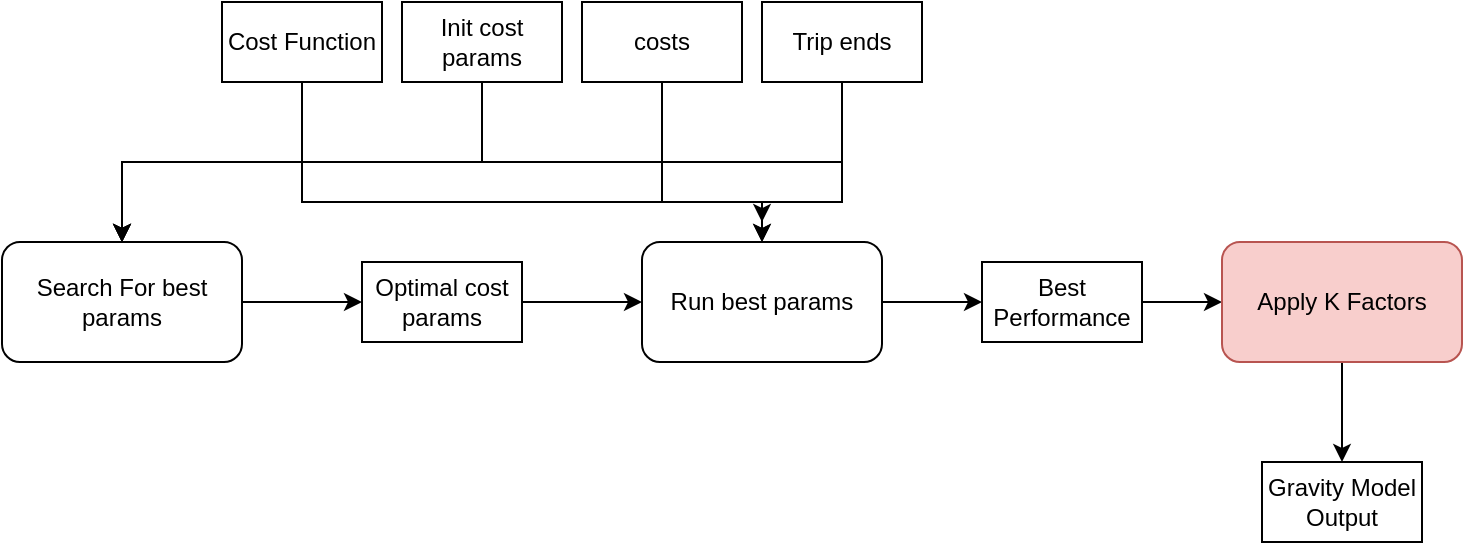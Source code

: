 <mxfile version="14.9.6" type="device" pages="3"><diagram id="c3ocu3PdjrX11j_UFSZN" name="Outer Loop"><mxGraphModel dx="1422" dy="832" grid="1" gridSize="10" guides="1" tooltips="1" connect="1" arrows="1" fold="1" page="1" pageScale="1" pageWidth="827" pageHeight="1169" math="0" shadow="0"><root><mxCell id="0"/><mxCell id="1" parent="0"/><mxCell id="MKNykXZlRAlQw44gjPxf-18" style="edgeStyle=orthogonalEdgeStyle;rounded=0;orthogonalLoop=1;jettySize=auto;html=1;exitX=1;exitY=0.5;exitDx=0;exitDy=0;" parent="1" source="MKNykXZlRAlQw44gjPxf-1" target="MKNykXZlRAlQw44gjPxf-12" edge="1"><mxGeometry relative="1" as="geometry"/></mxCell><mxCell id="MKNykXZlRAlQw44gjPxf-1" value="Search For best params" style="rounded=1;whiteSpace=wrap;html=1;" parent="1" vertex="1"><mxGeometry x="70" y="220" width="120" height="60" as="geometry"/></mxCell><mxCell id="MKNykXZlRAlQw44gjPxf-7" style="edgeStyle=orthogonalEdgeStyle;rounded=0;orthogonalLoop=1;jettySize=auto;html=1;exitX=0.5;exitY=1;exitDx=0;exitDy=0;" parent="1" source="MKNykXZlRAlQw44gjPxf-2" target="MKNykXZlRAlQw44gjPxf-1" edge="1"><mxGeometry relative="1" as="geometry"/></mxCell><mxCell id="MKNykXZlRAlQw44gjPxf-20" style="edgeStyle=orthogonalEdgeStyle;rounded=0;orthogonalLoop=1;jettySize=auto;html=1;" parent="1" source="MKNykXZlRAlQw44gjPxf-2" target="MKNykXZlRAlQw44gjPxf-11" edge="1"><mxGeometry relative="1" as="geometry"><Array as="points"><mxPoint x="220" y="200"/><mxPoint x="450" y="200"/></Array></mxGeometry></mxCell><mxCell id="MKNykXZlRAlQw44gjPxf-2" value="Cost Function" style="rounded=0;whiteSpace=wrap;html=1;" parent="1" vertex="1"><mxGeometry x="180" y="100" width="80" height="40" as="geometry"/></mxCell><mxCell id="MKNykXZlRAlQw44gjPxf-8" style="edgeStyle=orthogonalEdgeStyle;rounded=0;orthogonalLoop=1;jettySize=auto;html=1;exitX=0.5;exitY=1;exitDx=0;exitDy=0;" parent="1" source="MKNykXZlRAlQw44gjPxf-3" target="MKNykXZlRAlQw44gjPxf-1" edge="1"><mxGeometry relative="1" as="geometry"/></mxCell><mxCell id="MKNykXZlRAlQw44gjPxf-3" value="Init cost params" style="rounded=0;whiteSpace=wrap;html=1;" parent="1" vertex="1"><mxGeometry x="270" y="100" width="80" height="40" as="geometry"/></mxCell><mxCell id="MKNykXZlRAlQw44gjPxf-9" style="edgeStyle=orthogonalEdgeStyle;rounded=0;orthogonalLoop=1;jettySize=auto;html=1;exitX=0.5;exitY=1;exitDx=0;exitDy=0;" parent="1" source="MKNykXZlRAlQw44gjPxf-5" target="MKNykXZlRAlQw44gjPxf-1" edge="1"><mxGeometry relative="1" as="geometry"/></mxCell><mxCell id="MKNykXZlRAlQw44gjPxf-21" style="edgeStyle=orthogonalEdgeStyle;rounded=0;orthogonalLoop=1;jettySize=auto;html=1;exitX=0.5;exitY=1;exitDx=0;exitDy=0;" parent="1" source="MKNykXZlRAlQw44gjPxf-5" edge="1"><mxGeometry relative="1" as="geometry"><mxPoint x="450" y="210" as="targetPoint"/><Array as="points"><mxPoint x="400" y="200"/><mxPoint x="450" y="200"/></Array></mxGeometry></mxCell><mxCell id="MKNykXZlRAlQw44gjPxf-5" value="costs" style="rounded=0;whiteSpace=wrap;html=1;" parent="1" vertex="1"><mxGeometry x="360" y="100" width="80" height="40" as="geometry"/></mxCell><mxCell id="MKNykXZlRAlQw44gjPxf-10" style="edgeStyle=orthogonalEdgeStyle;rounded=0;orthogonalLoop=1;jettySize=auto;html=1;exitX=0.5;exitY=1;exitDx=0;exitDy=0;" parent="1" source="MKNykXZlRAlQw44gjPxf-6" target="MKNykXZlRAlQw44gjPxf-1" edge="1"><mxGeometry relative="1" as="geometry"/></mxCell><mxCell id="MKNykXZlRAlQw44gjPxf-22" style="edgeStyle=orthogonalEdgeStyle;rounded=0;orthogonalLoop=1;jettySize=auto;html=1;entryX=0.5;entryY=0;entryDx=0;entryDy=0;" parent="1" source="MKNykXZlRAlQw44gjPxf-6" target="MKNykXZlRAlQw44gjPxf-11" edge="1"><mxGeometry relative="1" as="geometry"><Array as="points"><mxPoint x="490" y="200"/><mxPoint x="450" y="200"/></Array></mxGeometry></mxCell><mxCell id="MKNykXZlRAlQw44gjPxf-6" value="Trip ends" style="rounded=0;whiteSpace=wrap;html=1;" parent="1" vertex="1"><mxGeometry x="450" y="100" width="80" height="40" as="geometry"/></mxCell><mxCell id="MKNykXZlRAlQw44gjPxf-25" value="" style="edgeStyle=orthogonalEdgeStyle;rounded=0;orthogonalLoop=1;jettySize=auto;html=1;" parent="1" source="MKNykXZlRAlQw44gjPxf-11" target="MKNykXZlRAlQw44gjPxf-23" edge="1"><mxGeometry relative="1" as="geometry"/></mxCell><mxCell id="MKNykXZlRAlQw44gjPxf-11" value="Run best params" style="rounded=1;whiteSpace=wrap;html=1;" parent="1" vertex="1"><mxGeometry x="390" y="220" width="120" height="60" as="geometry"/></mxCell><mxCell id="MKNykXZlRAlQw44gjPxf-19" style="edgeStyle=orthogonalEdgeStyle;rounded=0;orthogonalLoop=1;jettySize=auto;html=1;exitX=1;exitY=0.5;exitDx=0;exitDy=0;" parent="1" source="MKNykXZlRAlQw44gjPxf-12" target="MKNykXZlRAlQw44gjPxf-11" edge="1"><mxGeometry relative="1" as="geometry"/></mxCell><mxCell id="MKNykXZlRAlQw44gjPxf-12" value="Optimal cost params" style="rounded=0;whiteSpace=wrap;html=1;" parent="1" vertex="1"><mxGeometry x="250" y="230" width="80" height="40" as="geometry"/></mxCell><mxCell id="MKNykXZlRAlQw44gjPxf-26" value="" style="edgeStyle=orthogonalEdgeStyle;rounded=0;orthogonalLoop=1;jettySize=auto;html=1;" parent="1" source="MKNykXZlRAlQw44gjPxf-23" target="MKNykXZlRAlQw44gjPxf-24" edge="1"><mxGeometry relative="1" as="geometry"/></mxCell><mxCell id="MKNykXZlRAlQw44gjPxf-23" value="Best Performance" style="rounded=0;whiteSpace=wrap;html=1;" parent="1" vertex="1"><mxGeometry x="560" y="230" width="80" height="40" as="geometry"/></mxCell><mxCell id="MKNykXZlRAlQw44gjPxf-28" value="" style="edgeStyle=orthogonalEdgeStyle;rounded=0;orthogonalLoop=1;jettySize=auto;html=1;" parent="1" source="MKNykXZlRAlQw44gjPxf-24" target="MKNykXZlRAlQw44gjPxf-27" edge="1"><mxGeometry relative="1" as="geometry"/></mxCell><mxCell id="MKNykXZlRAlQw44gjPxf-24" value="Apply K Factors" style="rounded=1;whiteSpace=wrap;html=1;fillColor=#f8cecc;strokeColor=#b85450;" parent="1" vertex="1"><mxGeometry x="680" y="220" width="120" height="60" as="geometry"/></mxCell><mxCell id="MKNykXZlRAlQw44gjPxf-27" value="Gravity Model Output" style="rounded=0;whiteSpace=wrap;html=1;" parent="1" vertex="1"><mxGeometry x="700" y="330" width="80" height="40" as="geometry"/></mxCell></root></mxGraphModel></diagram><diagram id="JULpnMT2dCd_sOKRRMry" name="Calibration Loop"><mxGraphModel dx="1422" dy="832" grid="1" gridSize="10" guides="1" tooltips="1" connect="1" arrows="1" fold="1" page="1" pageScale="1" pageWidth="827" pageHeight="1169" math="0" shadow="0"><root><mxCell id="sTYC-fPsxu_U2h46RF_P-0"/><mxCell id="sTYC-fPsxu_U2h46RF_P-1" parent="sTYC-fPsxu_U2h46RF_P-0"/><mxCell id="9cRoZUxexy5d7Ap3kanm-21" value="" style="edgeStyle=orthogonalEdgeStyle;rounded=0;orthogonalLoop=1;jettySize=auto;html=1;" parent="sTYC-fPsxu_U2h46RF_P-1" source="9cRoZUxexy5d7Ap3kanm-15" target="9cRoZUxexy5d7Ap3kanm-17" edge="1"><mxGeometry relative="1" as="geometry"/></mxCell><mxCell id="9cRoZUxexy5d7Ap3kanm-15" value="" style="rounded=0;whiteSpace=wrap;html=1;" parent="sTYC-fPsxu_U2h46RF_P-1" vertex="1"><mxGeometry x="570" y="30" width="160" height="430" as="geometry"/></mxCell><mxCell id="9cRoZUxexy5d7Ap3kanm-4" style="edgeStyle=orthogonalEdgeStyle;rounded=0;orthogonalLoop=1;jettySize=auto;html=1;exitX=1;exitY=0.5;exitDx=0;exitDy=0;entryX=0;entryY=0.5;entryDx=0;entryDy=0;" parent="sTYC-fPsxu_U2h46RF_P-1" source="sTYC-fPsxu_U2h46RF_P-2" target="9cRoZUxexy5d7Ap3kanm-0" edge="1"><mxGeometry relative="1" as="geometry"/></mxCell><mxCell id="sTYC-fPsxu_U2h46RF_P-2" value="Cost Function" style="rounded=0;whiteSpace=wrap;html=1;" parent="sTYC-fPsxu_U2h46RF_P-1" vertex="1"><mxGeometry x="190" y="70" width="80" height="40" as="geometry"/></mxCell><mxCell id="9cRoZUxexy5d7Ap3kanm-3" style="edgeStyle=orthogonalEdgeStyle;rounded=0;orthogonalLoop=1;jettySize=auto;html=1;exitX=1;exitY=0.5;exitDx=0;exitDy=0;" parent="sTYC-fPsxu_U2h46RF_P-1" source="sTYC-fPsxu_U2h46RF_P-3" target="9cRoZUxexy5d7Ap3kanm-0" edge="1"><mxGeometry relative="1" as="geometry"><Array as="points"><mxPoint x="430" y="170"/><mxPoint x="430" y="135"/></Array></mxGeometry></mxCell><mxCell id="sTYC-fPsxu_U2h46RF_P-3" value="cost params" style="rounded=0;whiteSpace=wrap;html=1;" parent="sTYC-fPsxu_U2h46RF_P-1" vertex="1"><mxGeometry x="270" y="150" width="80" height="40" as="geometry"/></mxCell><mxCell id="9cRoZUxexy5d7Ap3kanm-2" style="edgeStyle=orthogonalEdgeStyle;rounded=0;orthogonalLoop=1;jettySize=auto;html=1;exitX=1;exitY=0.5;exitDx=0;exitDy=0;entryX=0;entryY=0.5;entryDx=0;entryDy=0;" parent="sTYC-fPsxu_U2h46RF_P-1" source="sTYC-fPsxu_U2h46RF_P-4" target="9cRoZUxexy5d7Ap3kanm-0" edge="1"><mxGeometry relative="1" as="geometry"/></mxCell><mxCell id="sTYC-fPsxu_U2h46RF_P-4" value="costs" style="rounded=0;whiteSpace=wrap;html=1;" parent="sTYC-fPsxu_U2h46RF_P-1" vertex="1"><mxGeometry x="190" y="230" width="80" height="40" as="geometry"/></mxCell><mxCell id="9cRoZUxexy5d7Ap3kanm-11" style="edgeStyle=orthogonalEdgeStyle;rounded=0;orthogonalLoop=1;jettySize=auto;html=1;exitX=1;exitY=0.5;exitDx=0;exitDy=0;" parent="sTYC-fPsxu_U2h46RF_P-1" source="sTYC-fPsxu_U2h46RF_P-5" target="9cRoZUxexy5d7Ap3kanm-1" edge="1"><mxGeometry relative="1" as="geometry"/></mxCell><mxCell id="sTYC-fPsxu_U2h46RF_P-5" value="Trip ends" style="rounded=0;whiteSpace=wrap;html=1;" parent="sTYC-fPsxu_U2h46RF_P-1" vertex="1"><mxGeometry x="190" y="310" width="80" height="40" as="geometry"/></mxCell><mxCell id="9cRoZUxexy5d7Ap3kanm-9" value="" style="edgeStyle=orthogonalEdgeStyle;rounded=0;orthogonalLoop=1;jettySize=auto;html=1;" parent="sTYC-fPsxu_U2h46RF_P-1" source="9cRoZUxexy5d7Ap3kanm-0" target="9cRoZUxexy5d7Ap3kanm-7" edge="1"><mxGeometry relative="1" as="geometry"/></mxCell><mxCell id="9cRoZUxexy5d7Ap3kanm-0" value="Apply Costs function" style="rounded=1;whiteSpace=wrap;html=1;" parent="sTYC-fPsxu_U2h46RF_P-1" vertex="1"><mxGeometry x="590" y="120" width="120" height="30" as="geometry"/></mxCell><mxCell id="9cRoZUxexy5d7Ap3kanm-14" value="" style="edgeStyle=orthogonalEdgeStyle;rounded=0;orthogonalLoop=1;jettySize=auto;html=1;" parent="sTYC-fPsxu_U2h46RF_P-1" source="9cRoZUxexy5d7Ap3kanm-1" target="9cRoZUxexy5d7Ap3kanm-12" edge="1"><mxGeometry relative="1" as="geometry"/></mxCell><mxCell id="9cRoZUxexy5d7Ap3kanm-1" value="Run Furness" style="rounded=1;whiteSpace=wrap;html=1;" parent="sTYC-fPsxu_U2h46RF_P-1" vertex="1"><mxGeometry x="590" y="290" width="120" height="30" as="geometry"/></mxCell><mxCell id="9cRoZUxexy5d7Ap3kanm-35" style="edgeStyle=orthogonalEdgeStyle;rounded=0;orthogonalLoop=1;jettySize=auto;html=1;exitX=1;exitY=0.5;exitDx=0;exitDy=0;" parent="sTYC-fPsxu_U2h46RF_P-1" source="9cRoZUxexy5d7Ap3kanm-6" target="sTYC-fPsxu_U2h46RF_P-3" edge="1"><mxGeometry relative="1" as="geometry"/></mxCell><mxCell id="9cRoZUxexy5d7Ap3kanm-6" value="Init Cost Params" style="rounded=0;whiteSpace=wrap;html=1;fillColor=#ffe6cc;strokeColor=#d79b00;" parent="sTYC-fPsxu_U2h46RF_P-1" vertex="1"><mxGeometry x="70" y="115" width="80" height="40" as="geometry"/></mxCell><mxCell id="9cRoZUxexy5d7Ap3kanm-10" value="" style="edgeStyle=orthogonalEdgeStyle;rounded=0;orthogonalLoop=1;jettySize=auto;html=1;" parent="sTYC-fPsxu_U2h46RF_P-1" source="9cRoZUxexy5d7Ap3kanm-7" target="9cRoZUxexy5d7Ap3kanm-1" edge="1"><mxGeometry relative="1" as="geometry"/></mxCell><mxCell id="9cRoZUxexy5d7Ap3kanm-7" value="Seed matrix" style="rounded=0;whiteSpace=wrap;html=1;" parent="sTYC-fPsxu_U2h46RF_P-1" vertex="1"><mxGeometry x="610" y="190" width="80" height="40" as="geometry"/></mxCell><mxCell id="65Wluqh3gdndBQ0gI9bB-0" style="edgeStyle=orthogonalEdgeStyle;rounded=0;orthogonalLoop=1;jettySize=auto;html=1;exitX=0.5;exitY=1;exitDx=0;exitDy=0;entryX=0.5;entryY=0;entryDx=0;entryDy=0;" parent="sTYC-fPsxu_U2h46RF_P-1" source="9cRoZUxexy5d7Ap3kanm-12" target="9cRoZUxexy5d7Ap3kanm-17" edge="1"><mxGeometry relative="1" as="geometry"/></mxCell><mxCell id="9cRoZUxexy5d7Ap3kanm-12" value="PA Matrix" style="rounded=0;whiteSpace=wrap;html=1;" parent="sTYC-fPsxu_U2h46RF_P-1" vertex="1"><mxGeometry x="610" y="390" width="80" height="40" as="geometry"/></mxCell><mxCell id="9cRoZUxexy5d7Ap3kanm-16" value="&lt;b&gt;Gravity Model&lt;/b&gt;" style="text;html=1;strokeColor=none;fillColor=none;align=center;verticalAlign=middle;whiteSpace=wrap;rounded=0;" parent="sTYC-fPsxu_U2h46RF_P-1" vertex="1"><mxGeometry x="590" y="50" width="120" height="20" as="geometry"/></mxCell><mxCell id="9cRoZUxexy5d7Ap3kanm-22" value="" style="edgeStyle=orthogonalEdgeStyle;rounded=0;orthogonalLoop=1;jettySize=auto;html=1;" parent="sTYC-fPsxu_U2h46RF_P-1" source="9cRoZUxexy5d7Ap3kanm-17" target="9cRoZUxexy5d7Ap3kanm-20" edge="1"><mxGeometry relative="1" as="geometry"/></mxCell><mxCell id="9cRoZUxexy5d7Ap3kanm-17" value="Generate Achieved TLD" style="rounded=1;whiteSpace=wrap;html=1;" parent="sTYC-fPsxu_U2h46RF_P-1" vertex="1"><mxGeometry x="590" y="515" width="120" height="60" as="geometry"/></mxCell><mxCell id="9cRoZUxexy5d7Ap3kanm-25" style="edgeStyle=orthogonalEdgeStyle;rounded=0;orthogonalLoop=1;jettySize=auto;html=1;exitX=1;exitY=0.5;exitDx=0;exitDy=0;" parent="sTYC-fPsxu_U2h46RF_P-1" source="9cRoZUxexy5d7Ap3kanm-18" target="9cRoZUxexy5d7Ap3kanm-23" edge="1"><mxGeometry relative="1" as="geometry"/></mxCell><mxCell id="9cRoZUxexy5d7Ap3kanm-18" value="Target TLD" style="rounded=0;whiteSpace=wrap;html=1;" parent="sTYC-fPsxu_U2h46RF_P-1" vertex="1"><mxGeometry x="190" y="515" width="80" height="40" as="geometry"/></mxCell><mxCell id="9cRoZUxexy5d7Ap3kanm-24" style="edgeStyle=orthogonalEdgeStyle;rounded=0;orthogonalLoop=1;jettySize=auto;html=1;exitX=0;exitY=0.5;exitDx=0;exitDy=0;entryX=0.5;entryY=0;entryDx=0;entryDy=0;" parent="sTYC-fPsxu_U2h46RF_P-1" source="9cRoZUxexy5d7Ap3kanm-20" target="9cRoZUxexy5d7Ap3kanm-23" edge="1"><mxGeometry relative="1" as="geometry"/></mxCell><mxCell id="9cRoZUxexy5d7Ap3kanm-20" value="Achieved TLD" style="rounded=0;whiteSpace=wrap;html=1;" parent="sTYC-fPsxu_U2h46RF_P-1" vertex="1"><mxGeometry x="420" y="525" width="80" height="40" as="geometry"/></mxCell><mxCell id="9cRoZUxexy5d7Ap3kanm-27" value="" style="edgeStyle=orthogonalEdgeStyle;rounded=0;orthogonalLoop=1;jettySize=auto;html=1;" parent="sTYC-fPsxu_U2h46RF_P-1" source="9cRoZUxexy5d7Ap3kanm-23" target="9cRoZUxexy5d7Ap3kanm-26" edge="1"><mxGeometry relative="1" as="geometry"/></mxCell><mxCell id="9cRoZUxexy5d7Ap3kanm-23" value="Calcuate BS Convergence" style="rounded=1;whiteSpace=wrap;html=1;" parent="sTYC-fPsxu_U2h46RF_P-1" vertex="1"><mxGeometry x="290" y="590" width="120" height="60" as="geometry"/></mxCell><mxCell id="9cRoZUxexy5d7Ap3kanm-36" value="" style="edgeStyle=orthogonalEdgeStyle;rounded=0;orthogonalLoop=1;jettySize=auto;html=1;" parent="sTYC-fPsxu_U2h46RF_P-1" source="9cRoZUxexy5d7Ap3kanm-26" target="9cRoZUxexy5d7Ap3kanm-28" edge="1"><mxGeometry relative="1" as="geometry"/></mxCell><mxCell id="9cRoZUxexy5d7Ap3kanm-26" value="Bs COn" style="rounded=0;whiteSpace=wrap;html=1;" parent="sTYC-fPsxu_U2h46RF_P-1" vertex="1"><mxGeometry x="310" y="690" width="80" height="40" as="geometry"/></mxCell><mxCell id="9cRoZUxexy5d7Ap3kanm-31" value="" style="edgeStyle=orthogonalEdgeStyle;rounded=0;orthogonalLoop=1;jettySize=auto;html=1;" parent="sTYC-fPsxu_U2h46RF_P-1" source="9cRoZUxexy5d7Ap3kanm-28" target="9cRoZUxexy5d7Ap3kanm-30" edge="1"><mxGeometry relative="1" as="geometry"/></mxCell><mxCell id="9cRoZUxexy5d7Ap3kanm-33" value="" style="edgeStyle=orthogonalEdgeStyle;rounded=0;orthogonalLoop=1;jettySize=auto;html=1;" parent="sTYC-fPsxu_U2h46RF_P-1" source="9cRoZUxexy5d7Ap3kanm-28" target="9cRoZUxexy5d7Ap3kanm-32" edge="1"><mxGeometry relative="1" as="geometry"/></mxCell><mxCell id="9cRoZUxexy5d7Ap3kanm-28" value="How do?" style="rhombus;whiteSpace=wrap;html=1;" parent="sTYC-fPsxu_U2h46RF_P-1" vertex="1"><mxGeometry x="310" y="770" width="80" height="80" as="geometry"/></mxCell><mxCell id="9cRoZUxexy5d7Ap3kanm-30" value="Done! Return best cost params" style="rounded=0;whiteSpace=wrap;html=1;" parent="sTYC-fPsxu_U2h46RF_P-1" vertex="1"><mxGeometry x="290" y="930" width="120" height="60" as="geometry"/></mxCell><mxCell id="9cRoZUxexy5d7Ap3kanm-34" style="edgeStyle=orthogonalEdgeStyle;rounded=0;orthogonalLoop=1;jettySize=auto;html=1;exitX=0.5;exitY=0;exitDx=0;exitDy=0;entryX=0;entryY=0.5;entryDx=0;entryDy=0;" parent="sTYC-fPsxu_U2h46RF_P-1" source="9cRoZUxexy5d7Ap3kanm-32" target="sTYC-fPsxu_U2h46RF_P-3" edge="1"><mxGeometry relative="1" as="geometry"><Array as="points"><mxPoint x="160" y="780"/><mxPoint x="160" y="170"/></Array></mxGeometry></mxCell><mxCell id="9cRoZUxexy5d7Ap3kanm-32" value="Adjust cost params" style="rounded=1;whiteSpace=wrap;html=1;" parent="sTYC-fPsxu_U2h46RF_P-1" vertex="1"><mxGeometry x="140" y="780" width="120" height="60" as="geometry"/></mxCell></root></mxGraphModel></diagram><diagram id="XVT0dOFzvCd6DXUvDRkt" name="Multiple TLDs"><mxGraphModel dx="211" dy="615" grid="1" gridSize="10" guides="1" tooltips="1" connect="1" arrows="1" fold="1" page="1" pageScale="1" pageWidth="827" pageHeight="1169" math="0" shadow="0"><root><mxCell id="cmQ0oNZ5G7yIgprCXGIg-0"/><mxCell id="cmQ0oNZ5G7yIgprCXGIg-1" parent="cmQ0oNZ5G7yIgprCXGIg-0"/><mxCell id="5ZtGcjkzLnvH6bAjQga8-0" value="" style="group" vertex="1" connectable="0" parent="cmQ0oNZ5G7yIgprCXGIg-1"><mxGeometry x="880" y="40" width="290" height="120" as="geometry"/></mxCell><mxCell id="5ZtGcjkzLnvH6bAjQga8-1" value="" style="rounded=0;whiteSpace=wrap;html=1;dashed=1;strokeWidth=2;" vertex="1" parent="5ZtGcjkzLnvH6bAjQga8-0"><mxGeometry width="290" height="120" as="geometry"/></mxCell><mxCell id="5ZtGcjkzLnvH6bAjQga8-2" value="&lt;b style=&quot;font-size: 14px&quot;&gt;Key&lt;/b&gt;" style="text;html=1;strokeColor=none;fillColor=none;align=center;verticalAlign=middle;whiteSpace=wrap;rounded=0;dashed=1;" vertex="1" parent="5ZtGcjkzLnvH6bAjQga8-0"><mxGeometry width="40" height="20" as="geometry"/></mxCell><mxCell id="5ZtGcjkzLnvH6bAjQga8-3" value="Inputs" style="swimlane;fontStyle=1;childLayout=stackLayout;horizontal=1;startSize=20;fillColor=#dae8fc;horizontalStack=0;resizeParent=1;resizeParentMax=0;resizeLast=0;collapsible=1;marginBottom=0;rounded=0;glass=0;fontSize=11;align=center;strokeWidth=2;strokeColor=#23445D;" vertex="1" parent="5ZtGcjkzLnvH6bAjQga8-0"><mxGeometry x="10" y="37" width="60" height="44" as="geometry"/></mxCell><mxCell id="5ZtGcjkzLnvH6bAjQga8-4" value="Input Info" style="text;strokeColor=#666666;fillColor=#f5f5f5;align=left;verticalAlign=middle;spacingLeft=4;spacingRight=4;overflow=hidden;rotatable=0;points=[[0,0.5],[1,0.5]];portConstraint=eastwest;fontSize=11;whiteSpace=wrap;fontColor=#333333;" vertex="1" parent="5ZtGcjkzLnvH6bAjQga8-3"><mxGeometry y="20" width="60" height="24" as="geometry"/></mxCell><mxCell id="5ZtGcjkzLnvH6bAjQga8-5" value="&lt;font style=&quot;font-size: 11px&quot;&gt;Process&lt;/font&gt;" style="rounded=1;whiteSpace=wrap;html=1;fillColor=#d5e8d4;strokeColor=#82b366;" vertex="1" parent="5ZtGcjkzLnvH6bAjQga8-0"><mxGeometry x="85" y="44" width="70" height="30" as="geometry"/></mxCell><mxCell id="5ZtGcjkzLnvH6bAjQga8-6" value="&lt;font style=&quot;font-size: 11px&quot;&gt;External Process&lt;/font&gt;" style="rounded=1;whiteSpace=wrap;html=1;fillColor=#a0522d;strokeColor=#6D1F00;fontColor=#ffffff;" vertex="1" parent="5ZtGcjkzLnvH6bAjQga8-0"><mxGeometry x="85" y="10" width="100" height="30" as="geometry"/></mxCell><mxCell id="5ZtGcjkzLnvH6bAjQga8-7" value="Intermediate Output" style="rounded=0;whiteSpace=wrap;html=1;strokeWidth=1;fillColor=#647687;strokeColor=#314354;fontSize=11;fontColor=#ffffff;" vertex="1" parent="5ZtGcjkzLnvH6bAjQga8-0"><mxGeometry x="160" y="44" width="120" height="30" as="geometry"/></mxCell><mxCell id="5ZtGcjkzLnvH6bAjQga8-8" value="Output Matrix" style="rounded=0;whiteSpace=wrap;html=1;strokeWidth=1;fillColor=#e51400;strokeColor=#B20000;fontSize=11;fontColor=#ffffff;" vertex="1" parent="5ZtGcjkzLnvH6bAjQga8-0"><mxGeometry x="190" y="10" width="90" height="30" as="geometry"/></mxCell><mxCell id="5ZtGcjkzLnvH6bAjQga8-9" value="&lt;span style=&quot;font-size: 11px&quot;&gt;External NorMITs Demand Tool&lt;/span&gt;" style="rounded=1;whiteSpace=wrap;html=1;fillColor=#ffe6cc;strokeColor=#d79b00;" vertex="1" parent="5ZtGcjkzLnvH6bAjQga8-0"><mxGeometry x="85" y="79" width="195" height="30" as="geometry"/></mxCell><mxCell id="n_AzUS8eamBmlx7jVXQy-18" style="edgeStyle=orthogonalEdgeStyle;rounded=0;orthogonalLoop=1;jettySize=auto;html=1;exitX=1;exitY=0.5;exitDx=0;exitDy=0;entryX=0;entryY=0.5;entryDx=0;entryDy=0;" edge="1" parent="cmQ0oNZ5G7yIgprCXGIg-1" source="5ZtGcjkzLnvH6bAjQga8-10" target="n_AzUS8eamBmlx7jVXQy-10"><mxGeometry relative="1" as="geometry"><Array as="points"><mxPoint x="1070" y="274"/><mxPoint x="1070" y="235"/></Array></mxGeometry></mxCell><mxCell id="5ZtGcjkzLnvH6bAjQga8-10" value="Cost Function" style="swimlane;fontStyle=1;childLayout=stackLayout;horizontal=1;startSize=20;fillColor=#dae8fc;horizontalStack=0;resizeParent=1;resizeParentMax=0;resizeLast=0;collapsible=1;marginBottom=0;rounded=0;glass=0;fontSize=11;align=center;strokeWidth=2;strokeColor=#23445D;" vertex="1" parent="cmQ0oNZ5G7yIgprCXGIg-1"><mxGeometry x="880" y="240" width="120" height="68" as="geometry"/></mxCell><mxCell id="5ZtGcjkzLnvH6bAjQga8-11" value="Function" style="text;strokeColor=#666666;fillColor=#f5f5f5;align=left;verticalAlign=middle;spacingLeft=4;spacingRight=4;overflow=hidden;rotatable=0;points=[[0,0.5],[1,0.5]];portConstraint=eastwest;fontSize=11;whiteSpace=wrap;fontColor=#333333;" vertex="1" parent="5ZtGcjkzLnvH6bAjQga8-10"><mxGeometry y="20" width="120" height="24" as="geometry"/></mxCell><mxCell id="0cFFxyPl3woiS7kcVfh7-0" value="Initial Parameters" style="text;strokeColor=#666666;fillColor=#f5f5f5;align=left;verticalAlign=middle;spacingLeft=4;spacingRight=4;overflow=hidden;rotatable=0;points=[[0,0.5],[1,0.5]];portConstraint=eastwest;fontSize=11;whiteSpace=wrap;fontColor=#333333;" vertex="1" parent="5ZtGcjkzLnvH6bAjQga8-10"><mxGeometry y="44" width="120" height="24" as="geometry"/></mxCell><mxCell id="n_AzUS8eamBmlx7jVXQy-21" style="edgeStyle=orthogonalEdgeStyle;rounded=0;orthogonalLoop=1;jettySize=auto;html=1;exitX=1;exitY=0.75;exitDx=0;exitDy=0;" edge="1" parent="cmQ0oNZ5G7yIgprCXGIg-1" source="Lxl-v4XYnvRNQUe_maw6-0" target="n_AzUS8eamBmlx7jVXQy-12"><mxGeometry relative="1" as="geometry"/></mxCell><mxCell id="Lxl-v4XYnvRNQUe_maw6-0" value="Trip Ends" style="swimlane;fontStyle=1;childLayout=stackLayout;horizontal=1;startSize=20;fillColor=#dae8fc;horizontalStack=0;resizeParent=1;resizeParentMax=0;resizeLast=0;collapsible=1;marginBottom=0;rounded=0;glass=0;fontSize=11;align=center;strokeWidth=2;strokeColor=#23445D;" vertex="1" parent="cmQ0oNZ5G7yIgprCXGIg-1"><mxGeometry x="880" y="320" width="120" height="68" as="geometry"/></mxCell><mxCell id="Lxl-v4XYnvRNQUe_maw6-1" value="Productions" style="text;strokeColor=#666666;fillColor=#f5f5f5;align=left;verticalAlign=middle;spacingLeft=4;spacingRight=4;overflow=hidden;rotatable=0;points=[[0,0.5],[1,0.5]];portConstraint=eastwest;fontSize=11;whiteSpace=wrap;fontColor=#333333;" vertex="1" parent="Lxl-v4XYnvRNQUe_maw6-0"><mxGeometry y="20" width="120" height="24" as="geometry"/></mxCell><mxCell id="Lxl-v4XYnvRNQUe_maw6-2" value="Attractions" style="text;strokeColor=#666666;fillColor=#f5f5f5;align=left;verticalAlign=middle;spacingLeft=4;spacingRight=4;overflow=hidden;rotatable=0;points=[[0,0.5],[1,0.5]];portConstraint=eastwest;fontSize=11;whiteSpace=wrap;fontColor=#333333;" vertex="1" parent="Lxl-v4XYnvRNQUe_maw6-0"><mxGeometry y="44" width="120" height="24" as="geometry"/></mxCell><mxCell id="Lxl-v4XYnvRNQUe_maw6-3" value="Trip Length&#10;Distributions" style="swimlane;fontStyle=1;childLayout=stackLayout;horizontal=1;startSize=30;fillColor=#dae8fc;horizontalStack=0;resizeParent=1;resizeParentMax=0;resizeLast=0;collapsible=1;marginBottom=0;rounded=0;glass=0;fontSize=11;align=center;strokeWidth=2;strokeColor=#23445D;" vertex="1" parent="cmQ0oNZ5G7yIgprCXGIg-1"><mxGeometry x="880" y="400" width="120" height="90" as="geometry"/></mxCell><mxCell id="Lxl-v4XYnvRNQUe_maw6-4" value="Table of bands and % trips in each band" style="text;strokeColor=#666666;fillColor=#f5f5f5;align=left;verticalAlign=middle;spacingLeft=4;spacingRight=4;overflow=hidden;rotatable=0;points=[[0,0.5],[1,0.5]];portConstraint=eastwest;fontSize=11;whiteSpace=wrap;fontColor=#333333;" vertex="1" parent="Lxl-v4XYnvRNQUe_maw6-3"><mxGeometry y="30" width="120" height="30" as="geometry"/></mxCell><mxCell id="b-x8fxv5AOAlo-qGqTU3-0" value="List of zones for each TLD table" style="text;strokeColor=#666666;fillColor=#f5f5f5;align=left;verticalAlign=middle;spacingLeft=4;spacingRight=4;overflow=hidden;rotatable=0;points=[[0,0.5],[1,0.5]];portConstraint=eastwest;fontSize=11;whiteSpace=wrap;fontColor=#333333;" vertex="1" parent="Lxl-v4XYnvRNQUe_maw6-3"><mxGeometry y="60" width="120" height="30" as="geometry"/></mxCell><mxCell id="n_AzUS8eamBmlx7jVXQy-9" value="" style="rounded=0;whiteSpace=wrap;html=1;strokeWidth=5;fontSize=11;dashed=1;fillColor=#b0e3e6;strokeColor=#0e8088;" vertex="1" parent="cmQ0oNZ5G7yIgprCXGIg-1"><mxGeometry x="1200" y="200" width="200" height="210" as="geometry"/></mxCell><mxCell id="n_AzUS8eamBmlx7jVXQy-14" style="edgeStyle=orthogonalEdgeStyle;rounded=0;orthogonalLoop=1;jettySize=auto;html=1;exitX=0.5;exitY=1;exitDx=0;exitDy=0;entryX=0.5;entryY=0;entryDx=0;entryDy=0;" edge="1" parent="cmQ0oNZ5G7yIgprCXGIg-1" source="n_AzUS8eamBmlx7jVXQy-10" target="n_AzUS8eamBmlx7jVXQy-11"><mxGeometry relative="1" as="geometry"/></mxCell><mxCell id="n_AzUS8eamBmlx7jVXQy-10" value="&lt;span style=&quot;font-size: 11px&quot;&gt;Apply Cost Function&lt;/span&gt;" style="rounded=1;whiteSpace=wrap;html=1;fillColor=#d5e8d4;strokeColor=#82b366;" vertex="1" parent="cmQ0oNZ5G7yIgprCXGIg-1"><mxGeometry x="1210" y="215" width="140" height="30" as="geometry"/></mxCell><mxCell id="n_AzUS8eamBmlx7jVXQy-15" style="edgeStyle=orthogonalEdgeStyle;rounded=0;orthogonalLoop=1;jettySize=auto;html=1;exitX=0.5;exitY=1;exitDx=0;exitDy=0;" edge="1" parent="cmQ0oNZ5G7yIgprCXGIg-1" source="n_AzUS8eamBmlx7jVXQy-11" target="n_AzUS8eamBmlx7jVXQy-12"><mxGeometry relative="1" as="geometry"/></mxCell><mxCell id="n_AzUS8eamBmlx7jVXQy-11" value="Seed Matrix" style="rounded=0;whiteSpace=wrap;html=1;strokeWidth=1;fillColor=#647687;strokeColor=#314354;fontSize=11;fontColor=#ffffff;" vertex="1" parent="cmQ0oNZ5G7yIgprCXGIg-1"><mxGeometry x="1209" y="260" width="141" height="30" as="geometry"/></mxCell><mxCell id="n_AzUS8eamBmlx7jVXQy-16" style="edgeStyle=orthogonalEdgeStyle;rounded=0;orthogonalLoop=1;jettySize=auto;html=1;exitX=0.5;exitY=1;exitDx=0;exitDy=0;entryX=0.5;entryY=0;entryDx=0;entryDy=0;" edge="1" parent="cmQ0oNZ5G7yIgprCXGIg-1" source="n_AzUS8eamBmlx7jVXQy-12" target="n_AzUS8eamBmlx7jVXQy-13"><mxGeometry relative="1" as="geometry"/></mxCell><mxCell id="n_AzUS8eamBmlx7jVXQy-12" value="&lt;span style=&quot;font-size: 11px&quot;&gt;Run Furness&lt;/span&gt;" style="rounded=1;whiteSpace=wrap;html=1;fillColor=#d5e8d4;strokeColor=#82b366;" vertex="1" parent="cmQ0oNZ5G7yIgprCXGIg-1"><mxGeometry x="1210" y="310" width="140" height="30" as="geometry"/></mxCell><mxCell id="VeWfxRbjO2SUJApAB-za-3" style="edgeStyle=orthogonalEdgeStyle;rounded=0;orthogonalLoop=1;jettySize=auto;html=1;exitX=0.5;exitY=1;exitDx=0;exitDy=0;" edge="1" parent="cmQ0oNZ5G7yIgprCXGIg-1" source="n_AzUS8eamBmlx7jVXQy-13" target="VeWfxRbjO2SUJApAB-za-0"><mxGeometry relative="1" as="geometry"/></mxCell><mxCell id="n_AzUS8eamBmlx7jVXQy-13" value="PA Matrix" style="rounded=0;whiteSpace=wrap;html=1;strokeWidth=1;fillColor=#647687;strokeColor=#314354;fontSize=11;fontColor=#ffffff;" vertex="1" parent="cmQ0oNZ5G7yIgprCXGIg-1"><mxGeometry x="1209" y="358" width="141" height="30" as="geometry"/></mxCell><mxCell id="n_AzUS8eamBmlx7jVXQy-17" value="&lt;b&gt;&lt;font style=&quot;font-size: 20px&quot;&gt;Gravity Model&lt;/font&gt;&lt;/b&gt;" style="text;html=1;strokeColor=none;fillColor=none;align=center;verticalAlign=middle;whiteSpace=wrap;rounded=0;rotation=90;" vertex="1" parent="cmQ0oNZ5G7yIgprCXGIg-1"><mxGeometry x="1308" y="270" width="141" height="20" as="geometry"/></mxCell><mxCell id="n_AzUS8eamBmlx7jVXQy-19" style="edgeStyle=orthogonalEdgeStyle;rounded=0;orthogonalLoop=1;jettySize=auto;html=1;exitX=1;exitY=0.5;exitDx=0;exitDy=0;" edge="1" parent="cmQ0oNZ5G7yIgprCXGIg-1" source="0cFFxyPl3woiS7kcVfh7-0" target="n_AzUS8eamBmlx7jVXQy-10"><mxGeometry relative="1" as="geometry"><Array as="points"><mxPoint x="1070" y="296"/><mxPoint x="1070" y="235"/></Array></mxGeometry></mxCell><mxCell id="n_AzUS8eamBmlx7jVXQy-20" style="edgeStyle=orthogonalEdgeStyle;rounded=0;orthogonalLoop=1;jettySize=auto;html=1;exitX=1;exitY=0.5;exitDx=0;exitDy=0;" edge="1" parent="cmQ0oNZ5G7yIgprCXGIg-1" source="Lxl-v4XYnvRNQUe_maw6-1" target="n_AzUS8eamBmlx7jVXQy-12"><mxGeometry relative="1" as="geometry"/></mxCell><mxCell id="73OmSW3T5vWKpsLITnFa-1" value="" style="rounded=0;whiteSpace=wrap;html=1;fillColor=#f8cecc;strokeColor=#b85450;" vertex="1" parent="cmQ0oNZ5G7yIgprCXGIg-1"><mxGeometry x="1600.5" y="220" width="120" height="120" as="geometry"/></mxCell><mxCell id="73OmSW3T5vWKpsLITnFa-4" value="&lt;font&gt;&lt;b style=&quot;font-size: 20px&quot;&gt;Tram&lt;/b&gt;&lt;br&gt;&lt;font style=&quot;font-size: 12px&quot;&gt;3 different gravity Models - stick together later&lt;/font&gt;&lt;br&gt;&lt;/font&gt;" style="text;html=1;strokeColor=none;fillColor=none;align=center;verticalAlign=middle;whiteSpace=wrap;rounded=0;rotation=0;" vertex="1" parent="cmQ0oNZ5G7yIgprCXGIg-1"><mxGeometry x="1590" y="160" width="141" height="50" as="geometry"/></mxCell><mxCell id="73OmSW3T5vWKpsLITnFa-6" value="" style="rounded=0;whiteSpace=wrap;html=1;fillColor=#d5e8d4;strokeColor=#82b366;" vertex="1" parent="cmQ0oNZ5G7yIgprCXGIg-1"><mxGeometry x="1600.5" y="220" width="40" height="40" as="geometry"/></mxCell><mxCell id="73OmSW3T5vWKpsLITnFa-7" value="" style="rounded=0;whiteSpace=wrap;html=1;fillColor=#d5e8d4;strokeColor=#82b366;" vertex="1" parent="cmQ0oNZ5G7yIgprCXGIg-1"><mxGeometry x="1640.5" y="260" width="40" height="40" as="geometry"/></mxCell><mxCell id="73OmSW3T5vWKpsLITnFa-9" value="" style="rounded=0;whiteSpace=wrap;html=1;fillColor=#d5e8d4;strokeColor=#82b366;" vertex="1" parent="cmQ0oNZ5G7yIgprCXGIg-1"><mxGeometry x="1680.5" y="300" width="40" height="40" as="geometry"/></mxCell><mxCell id="73OmSW3T5vWKpsLITnFa-10" value="&lt;font&gt;&lt;span style=&quot;font-size: 20px&quot;&gt;&lt;b&gt;Multiple TLDs&lt;/b&gt;&lt;/span&gt;&lt;br&gt;&lt;font style=&quot;font-size: 12px&quot;&gt;&lt;i&gt;Not Urgent!&lt;/i&gt;&lt;br&gt;1GM, with many TLDs for different P Zones&lt;br&gt;&lt;/font&gt;Where to split? Multiple cost function calls for new seed matrix, then single furness?&lt;br&gt;&lt;/font&gt;" style="text;html=1;strokeColor=none;fillColor=none;align=center;verticalAlign=middle;whiteSpace=wrap;rounded=0;rotation=0;" vertex="1" parent="cmQ0oNZ5G7yIgprCXGIg-1"><mxGeometry x="1830" y="100" width="141" height="110" as="geometry"/></mxCell><mxCell id="73OmSW3T5vWKpsLITnFa-11" value="" style="rounded=0;whiteSpace=wrap;html=1;fillColor=#f8cecc;strokeColor=#b85450;" vertex="1" parent="cmQ0oNZ5G7yIgprCXGIg-1"><mxGeometry x="1840.5" y="220" width="120" height="120" as="geometry"/></mxCell><mxCell id="73OmSW3T5vWKpsLITnFa-12" value="" style="rounded=0;whiteSpace=wrap;html=1;fillColor=#d5e8d4;strokeColor=#82b366;" vertex="1" parent="cmQ0oNZ5G7yIgprCXGIg-1"><mxGeometry x="1840.5" y="220" width="120" height="40" as="geometry"/></mxCell><mxCell id="73OmSW3T5vWKpsLITnFa-13" value="" style="rounded=0;whiteSpace=wrap;html=1;fillColor=#dae8fc;strokeColor=#6c8ebf;" vertex="1" parent="cmQ0oNZ5G7yIgprCXGIg-1"><mxGeometry x="1840.5" y="260" width="120" height="40" as="geometry"/></mxCell><mxCell id="73OmSW3T5vWKpsLITnFa-14" value="" style="rounded=0;whiteSpace=wrap;html=1;fillColor=#e1d5e7;strokeColor=#9673a6;" vertex="1" parent="cmQ0oNZ5G7yIgprCXGIg-1"><mxGeometry x="1840.5" y="300" width="120" height="40" as="geometry"/></mxCell><mxCell id="73OmSW3T5vWKpsLITnFa-15" value="Needs" style="swimlane;fontStyle=1;childLayout=stackLayout;horizontal=1;startSize=20;fillColor=#dae8fc;horizontalStack=0;resizeParent=1;resizeParentMax=0;resizeLast=0;collapsible=1;marginBottom=0;rounded=0;glass=0;fontSize=11;align=center;strokeWidth=2;strokeColor=#23445D;" vertex="1" parent="cmQ0oNZ5G7yIgprCXGIg-1"><mxGeometry x="1600.5" y="380" width="140" height="100" as="geometry"/></mxCell><mxCell id="73OmSW3T5vWKpsLITnFa-16" value="N TLDs" style="text;strokeColor=#666666;fillColor=#f5f5f5;align=left;verticalAlign=middle;spacingLeft=4;spacingRight=4;overflow=hidden;rotatable=0;points=[[0,0.5],[1,0.5]];portConstraint=eastwest;fontSize=11;whiteSpace=wrap;fontColor=#333333;" vertex="1" parent="73OmSW3T5vWKpsLITnFa-15"><mxGeometry y="20" width="140" height="20" as="geometry"/></mxCell><mxCell id="73OmSW3T5vWKpsLITnFa-17" value="N Zones" style="text;strokeColor=#666666;fillColor=#f5f5f5;align=left;verticalAlign=middle;spacingLeft=4;spacingRight=4;overflow=hidden;rotatable=0;points=[[0,0.5],[1,0.5]];portConstraint=eastwest;fontSize=11;whiteSpace=wrap;fontColor=#333333;" vertex="1" parent="73OmSW3T5vWKpsLITnFa-15"><mxGeometry y="40" width="140" height="20" as="geometry"/></mxCell><mxCell id="73OmSW3T5vWKpsLITnFa-18" value="Sub-Gravity (square)" style="text;strokeColor=#666666;fillColor=#f5f5f5;align=left;verticalAlign=middle;spacingLeft=4;spacingRight=4;overflow=hidden;rotatable=0;points=[[0,0.5],[1,0.5]];portConstraint=eastwest;fontSize=11;whiteSpace=wrap;fontColor=#333333;" vertex="1" parent="73OmSW3T5vWKpsLITnFa-15"><mxGeometry y="60" width="140" height="20" as="geometry"/></mxCell><mxCell id="73OmSW3T5vWKpsLITnFa-23" value="N Cost Params (naming?)" style="text;strokeColor=#666666;fillColor=#f5f5f5;align=left;verticalAlign=middle;spacingLeft=4;spacingRight=4;overflow=hidden;rotatable=0;points=[[0,0.5],[1,0.5]];portConstraint=eastwest;fontSize=11;whiteSpace=wrap;fontColor=#333333;" vertex="1" parent="73OmSW3T5vWKpsLITnFa-15"><mxGeometry y="80" width="140" height="20" as="geometry"/></mxCell><mxCell id="73OmSW3T5vWKpsLITnFa-19" value="Needs" style="swimlane;fontStyle=1;childLayout=stackLayout;horizontal=1;startSize=20;fillColor=#dae8fc;horizontalStack=0;resizeParent=1;resizeParentMax=0;resizeLast=0;collapsible=1;marginBottom=0;rounded=0;glass=0;fontSize=11;align=center;strokeWidth=2;strokeColor=#23445D;" vertex="1" parent="cmQ0oNZ5G7yIgprCXGIg-1"><mxGeometry x="1840.5" y="380" width="140" height="100" as="geometry"/></mxCell><mxCell id="73OmSW3T5vWKpsLITnFa-20" value="N TLDs" style="text;strokeColor=#666666;fillColor=#f5f5f5;align=left;verticalAlign=middle;spacingLeft=4;spacingRight=4;overflow=hidden;rotatable=0;points=[[0,0.5],[1,0.5]];portConstraint=eastwest;fontSize=11;whiteSpace=wrap;fontColor=#333333;" vertex="1" parent="73OmSW3T5vWKpsLITnFa-19"><mxGeometry y="20" width="140" height="20" as="geometry"/></mxCell><mxCell id="73OmSW3T5vWKpsLITnFa-21" value="N Zones" style="text;strokeColor=#666666;fillColor=#f5f5f5;align=left;verticalAlign=middle;spacingLeft=4;spacingRight=4;overflow=hidden;rotatable=0;points=[[0,0.5],[1,0.5]];portConstraint=eastwest;fontSize=11;whiteSpace=wrap;fontColor=#333333;" vertex="1" parent="73OmSW3T5vWKpsLITnFa-19"><mxGeometry y="40" width="140" height="20" as="geometry"/></mxCell><mxCell id="73OmSW3T5vWKpsLITnFa-22" value="Multi-Gravity (Rectangle)" style="text;strokeColor=#666666;fillColor=#f5f5f5;align=left;verticalAlign=middle;spacingLeft=4;spacingRight=4;overflow=hidden;rotatable=0;points=[[0,0.5],[1,0.5]];portConstraint=eastwest;fontSize=11;whiteSpace=wrap;fontColor=#333333;" vertex="1" parent="73OmSW3T5vWKpsLITnFa-19"><mxGeometry y="60" width="140" height="20" as="geometry"/></mxCell><mxCell id="73OmSW3T5vWKpsLITnFa-24" value="N Cost Params (naming?)" style="text;strokeColor=#666666;fillColor=#f5f5f5;align=left;verticalAlign=middle;spacingLeft=4;spacingRight=4;overflow=hidden;rotatable=0;points=[[0,0.5],[1,0.5]];portConstraint=eastwest;fontSize=11;whiteSpace=wrap;fontColor=#333333;" vertex="1" parent="73OmSW3T5vWKpsLITnFa-19"><mxGeometry y="80" width="140" height="20" as="geometry"/></mxCell><mxCell id="73OmSW3T5vWKpsLITnFa-25" value="" style="rounded=0;whiteSpace=wrap;html=1;fillColor=#f8cecc;strokeColor=#b85450;" vertex="1" parent="cmQ0oNZ5G7yIgprCXGIg-1"><mxGeometry x="2081" y="220" width="120" height="120" as="geometry"/></mxCell><mxCell id="73OmSW3T5vWKpsLITnFa-26" value="&lt;font&gt;&lt;span style=&quot;font-size: 20px&quot;&gt;&lt;b&gt;Default&lt;/b&gt;&lt;/span&gt;&lt;br&gt;1 Single Gravity Model&lt;br&gt;&lt;/font&gt;" style="text;html=1;strokeColor=none;fillColor=none;align=center;verticalAlign=middle;whiteSpace=wrap;rounded=0;rotation=0;" vertex="1" parent="cmQ0oNZ5G7yIgprCXGIg-1"><mxGeometry x="2070.5" y="160" width="141" height="50" as="geometry"/></mxCell><mxCell id="73OmSW3T5vWKpsLITnFa-27" value="" style="rounded=0;whiteSpace=wrap;html=1;fillColor=#d5e8d4;strokeColor=#82b366;" vertex="1" parent="cmQ0oNZ5G7yIgprCXGIg-1"><mxGeometry x="2081" y="220" width="119.5" height="120" as="geometry"/></mxCell><mxCell id="73OmSW3T5vWKpsLITnFa-30" value="Needs" style="swimlane;fontStyle=1;childLayout=stackLayout;horizontal=1;startSize=20;fillColor=#dae8fc;horizontalStack=0;resizeParent=1;resizeParentMax=0;resizeLast=0;collapsible=1;marginBottom=0;rounded=0;glass=0;fontSize=11;align=center;strokeWidth=2;strokeColor=#23445D;" vertex="1" parent="cmQ0oNZ5G7yIgprCXGIg-1"><mxGeometry x="2081" y="380" width="140" height="100" as="geometry"/></mxCell><mxCell id="73OmSW3T5vWKpsLITnFa-31" value="1 TLDs" style="text;strokeColor=#666666;fillColor=#f5f5f5;align=left;verticalAlign=middle;spacingLeft=4;spacingRight=4;overflow=hidden;rotatable=0;points=[[0,0.5],[1,0.5]];portConstraint=eastwest;fontSize=11;whiteSpace=wrap;fontColor=#333333;" vertex="1" parent="73OmSW3T5vWKpsLITnFa-30"><mxGeometry y="20" width="140" height="20" as="geometry"/></mxCell><mxCell id="73OmSW3T5vWKpsLITnFa-32" value="1 Zones" style="text;strokeColor=#666666;fillColor=#f5f5f5;align=left;verticalAlign=middle;spacingLeft=4;spacingRight=4;overflow=hidden;rotatable=0;points=[[0,0.5],[1,0.5]];portConstraint=eastwest;fontSize=11;whiteSpace=wrap;fontColor=#333333;" vertex="1" parent="73OmSW3T5vWKpsLITnFa-30"><mxGeometry y="40" width="140" height="20" as="geometry"/></mxCell><mxCell id="73OmSW3T5vWKpsLITnFa-33" value="Either?" style="text;strokeColor=#666666;fillColor=#f5f5f5;align=left;verticalAlign=middle;spacingLeft=4;spacingRight=4;overflow=hidden;rotatable=0;points=[[0,0.5],[1,0.5]];portConstraint=eastwest;fontSize=11;whiteSpace=wrap;fontColor=#333333;" vertex="1" parent="73OmSW3T5vWKpsLITnFa-30"><mxGeometry y="60" width="140" height="20" as="geometry"/></mxCell><mxCell id="73OmSW3T5vWKpsLITnFa-34" value="1 Cost Params (naming?)" style="text;strokeColor=#666666;fillColor=#f5f5f5;align=left;verticalAlign=middle;spacingLeft=4;spacingRight=4;overflow=hidden;rotatable=0;points=[[0,0.5],[1,0.5]];portConstraint=eastwest;fontSize=11;whiteSpace=wrap;fontColor=#333333;" vertex="1" parent="73OmSW3T5vWKpsLITnFa-30"><mxGeometry y="80" width="140" height="20" as="geometry"/></mxCell><mxCell id="VeWfxRbjO2SUJApAB-za-0" value="&lt;span style=&quot;font-size: 11px&quot;&gt;Calculate Normalised TLD&lt;/span&gt;" style="rounded=1;whiteSpace=wrap;html=1;fillColor=#d5e8d4;strokeColor=#82b366;" vertex="1" parent="cmQ0oNZ5G7yIgprCXGIg-1"><mxGeometry x="1210" y="450" width="140" height="30" as="geometry"/></mxCell><mxCell id="VeWfxRbjO2SUJApAB-za-1" style="edgeStyle=orthogonalEdgeStyle;rounded=0;orthogonalLoop=1;jettySize=auto;html=1;exitX=1;exitY=0.5;exitDx=0;exitDy=0;entryX=0;entryY=0.5;entryDx=0;entryDy=0;" edge="1" parent="cmQ0oNZ5G7yIgprCXGIg-1" source="b-x8fxv5AOAlo-qGqTU3-0" target="VeWfxRbjO2SUJApAB-za-0"><mxGeometry relative="1" as="geometry"/></mxCell><mxCell id="VeWfxRbjO2SUJApAB-za-2" style="edgeStyle=orthogonalEdgeStyle;rounded=0;orthogonalLoop=1;jettySize=auto;html=1;exitX=1;exitY=0.5;exitDx=0;exitDy=0;" edge="1" parent="cmQ0oNZ5G7yIgprCXGIg-1" source="Lxl-v4XYnvRNQUe_maw6-4" target="VeWfxRbjO2SUJApAB-za-0"><mxGeometry relative="1" as="geometry"/></mxCell><mxCell id="0JIIFkKJe5oSDe_6LqNB-0" value="Passed Convergence Criteria?" style="rhombus;whiteSpace=wrap;html=1;" vertex="1" parent="cmQ0oNZ5G7yIgprCXGIg-1"><mxGeometry x="1232.25" y="520" width="94.5" height="80" as="geometry"/></mxCell><mxCell id="zMjS-5hc9SYbysF9el71-0" value="" style="whiteSpace=wrap;html=1;aspect=fixed;" vertex="1" parent="cmQ0oNZ5G7yIgprCXGIg-1"><mxGeometry x="1430" y="270" width="110" height="110" as="geometry"/></mxCell><mxCell id="zMjS-5hc9SYbysF9el71-1" value="" style="endArrow=classic;html=1;exitX=1;exitY=0.5;exitDx=0;exitDy=0;entryX=0;entryY=0.25;entryDx=0;entryDy=0;" edge="1" parent="cmQ0oNZ5G7yIgprCXGIg-1" source="n_AzUS8eamBmlx7jVXQy-11" target="zMjS-5hc9SYbysF9el71-0"><mxGeometry width="50" height="50" relative="1" as="geometry"><mxPoint x="1520" y="350" as="sourcePoint"/><mxPoint x="1570" y="300" as="targetPoint"/></mxGeometry></mxCell><mxCell id="zMjS-5hc9SYbysF9el71-2" value="" style="rounded=0;whiteSpace=wrap;html=1;fillColor=#d5e8d4;strokeColor=#82b366;" vertex="1" parent="cmQ0oNZ5G7yIgprCXGIg-1"><mxGeometry x="1430" y="270" width="120" height="40" as="geometry"/></mxCell><mxCell id="zMjS-5hc9SYbysF9el71-3" value="" style="rounded=0;whiteSpace=wrap;html=1;fillColor=#dae8fc;strokeColor=#6c8ebf;" vertex="1" parent="cmQ0oNZ5G7yIgprCXGIg-1"><mxGeometry x="1430" y="308" width="120" height="40" as="geometry"/></mxCell><mxCell id="zMjS-5hc9SYbysF9el71-4" value="" style="rounded=0;whiteSpace=wrap;html=1;fillColor=#e1d5e7;strokeColor=#9673a6;" vertex="1" parent="cmQ0oNZ5G7yIgprCXGIg-1"><mxGeometry x="1430" y="348" width="120" height="40" as="geometry"/></mxCell><mxCell id="zMjS-5hc9SYbysF9el71-5" value="" style="endArrow=classic;html=1;exitX=1;exitY=0.5;exitDx=0;exitDy=0;entryX=0.017;entryY=-0.225;entryDx=0;entryDy=0;entryPerimeter=0;" edge="1" parent="cmQ0oNZ5G7yIgprCXGIg-1" source="n_AzUS8eamBmlx7jVXQy-13" target="zMjS-5hc9SYbysF9el71-3"><mxGeometry width="50" height="50" relative="1" as="geometry"><mxPoint x="1520" y="350" as="sourcePoint"/><mxPoint x="1570" y="300" as="targetPoint"/></mxGeometry></mxCell><mxCell id="zMjS-5hc9SYbysF9el71-6" value="" style="rounded=0;whiteSpace=wrap;html=1;strokeWidth=5;fontSize=11;dashed=1;fillColor=#b0e3e6;strokeColor=#0e8088;" vertex="1" parent="cmQ0oNZ5G7yIgprCXGIg-1"><mxGeometry x="1570" y="570" width="200" height="210" as="geometry"/></mxCell><mxCell id="zMjS-5hc9SYbysF9el71-7" style="edgeStyle=orthogonalEdgeStyle;rounded=0;orthogonalLoop=1;jettySize=auto;html=1;exitX=0.5;exitY=1;exitDx=0;exitDy=0;entryX=0.5;entryY=0;entryDx=0;entryDy=0;" edge="1" parent="cmQ0oNZ5G7yIgprCXGIg-1" source="zMjS-5hc9SYbysF9el71-8" target="zMjS-5hc9SYbysF9el71-10"><mxGeometry relative="1" as="geometry"/></mxCell><mxCell id="zMjS-5hc9SYbysF9el71-8" value="&lt;span style=&quot;font-size: 11px&quot;&gt;Apply Cost Function&lt;/span&gt;" style="rounded=1;whiteSpace=wrap;html=1;fillColor=#d5e8d4;strokeColor=#82b366;" vertex="1" parent="cmQ0oNZ5G7yIgprCXGIg-1"><mxGeometry x="1580" y="585" width="140" height="30" as="geometry"/></mxCell><mxCell id="zMjS-5hc9SYbysF9el71-9" style="edgeStyle=orthogonalEdgeStyle;rounded=0;orthogonalLoop=1;jettySize=auto;html=1;exitX=0.5;exitY=1;exitDx=0;exitDy=0;entryX=0.11;entryY=-0.067;entryDx=0;entryDy=0;entryPerimeter=0;" edge="1" parent="cmQ0oNZ5G7yIgprCXGIg-1" source="zMjS-5hc9SYbysF9el71-10" target="zMjS-5hc9SYbysF9el71-12"><mxGeometry relative="1" as="geometry"/></mxCell><mxCell id="zMjS-5hc9SYbysF9el71-10" value="Seed Matrix" style="rounded=0;whiteSpace=wrap;html=1;strokeWidth=1;fillColor=#647687;strokeColor=#314354;fontSize=11;fontColor=#ffffff;" vertex="1" parent="cmQ0oNZ5G7yIgprCXGIg-1"><mxGeometry x="1579" y="630" width="141" height="30" as="geometry"/></mxCell><mxCell id="zMjS-5hc9SYbysF9el71-11" style="edgeStyle=orthogonalEdgeStyle;rounded=0;orthogonalLoop=1;jettySize=auto;html=1;exitX=0.12;exitY=1.027;exitDx=0;exitDy=0;entryX=0.5;entryY=0;entryDx=0;entryDy=0;exitPerimeter=0;" edge="1" parent="cmQ0oNZ5G7yIgprCXGIg-1" source="zMjS-5hc9SYbysF9el71-12" target="zMjS-5hc9SYbysF9el71-13"><mxGeometry relative="1" as="geometry"/></mxCell><mxCell id="zMjS-5hc9SYbysF9el71-13" value="PA Matrix" style="rounded=0;whiteSpace=wrap;html=1;strokeWidth=1;fillColor=#647687;strokeColor=#314354;fontSize=11;fontColor=#ffffff;" vertex="1" parent="cmQ0oNZ5G7yIgprCXGIg-1"><mxGeometry x="1579" y="728" width="141" height="30" as="geometry"/></mxCell><mxCell id="zMjS-5hc9SYbysF9el71-15" value="" style="rounded=0;whiteSpace=wrap;html=1;strokeWidth=5;fontSize=11;dashed=1;fillColor=#b0e3e6;strokeColor=#0e8088;" vertex="1" parent="cmQ0oNZ5G7yIgprCXGIg-1"><mxGeometry x="1790" y="570" width="200" height="210" as="geometry"/></mxCell><mxCell id="zMjS-5hc9SYbysF9el71-16" style="edgeStyle=orthogonalEdgeStyle;rounded=0;orthogonalLoop=1;jettySize=auto;html=1;exitX=0.5;exitY=1;exitDx=0;exitDy=0;entryX=0.5;entryY=0;entryDx=0;entryDy=0;" edge="1" parent="cmQ0oNZ5G7yIgprCXGIg-1" source="zMjS-5hc9SYbysF9el71-17" target="zMjS-5hc9SYbysF9el71-19"><mxGeometry relative="1" as="geometry"/></mxCell><mxCell id="zMjS-5hc9SYbysF9el71-17" value="&lt;span style=&quot;font-size: 11px&quot;&gt;Apply Cost Function&lt;/span&gt;" style="rounded=1;whiteSpace=wrap;html=1;fillColor=#d5e8d4;strokeColor=#82b366;" vertex="1" parent="cmQ0oNZ5G7yIgprCXGIg-1"><mxGeometry x="1800" y="585" width="140" height="30" as="geometry"/></mxCell><mxCell id="zMjS-5hc9SYbysF9el71-18" style="edgeStyle=orthogonalEdgeStyle;rounded=0;orthogonalLoop=1;jettySize=auto;html=1;exitX=0.5;exitY=1;exitDx=0;exitDy=0;" edge="1" parent="cmQ0oNZ5G7yIgprCXGIg-1" source="zMjS-5hc9SYbysF9el71-19"><mxGeometry relative="1" as="geometry"><mxPoint x="1870" y="680" as="targetPoint"/></mxGeometry></mxCell><mxCell id="zMjS-5hc9SYbysF9el71-19" value="Seed Matrix" style="rounded=0;whiteSpace=wrap;html=1;strokeWidth=1;fillColor=#647687;strokeColor=#314354;fontSize=11;fontColor=#ffffff;" vertex="1" parent="cmQ0oNZ5G7yIgprCXGIg-1"><mxGeometry x="1799" y="630" width="141" height="30" as="geometry"/></mxCell><mxCell id="zMjS-5hc9SYbysF9el71-20" style="edgeStyle=orthogonalEdgeStyle;rounded=0;orthogonalLoop=1;jettySize=auto;html=1;exitX=0.5;exitY=1;exitDx=0;exitDy=0;entryX=0.5;entryY=0;entryDx=0;entryDy=0;" edge="1" parent="cmQ0oNZ5G7yIgprCXGIg-1" target="zMjS-5hc9SYbysF9el71-22"><mxGeometry relative="1" as="geometry"><mxPoint x="1870" y="710" as="sourcePoint"/></mxGeometry></mxCell><mxCell id="zMjS-5hc9SYbysF9el71-22" value="PA Matrix" style="rounded=0;whiteSpace=wrap;html=1;strokeWidth=1;fillColor=#647687;strokeColor=#314354;fontSize=11;fontColor=#ffffff;" vertex="1" parent="cmQ0oNZ5G7yIgprCXGIg-1"><mxGeometry x="1799" y="728" width="141" height="30" as="geometry"/></mxCell><mxCell id="zMjS-5hc9SYbysF9el71-24" value="" style="rounded=0;whiteSpace=wrap;html=1;strokeWidth=5;fontSize=11;dashed=1;fillColor=#b0e3e6;strokeColor=#0e8088;" vertex="1" parent="cmQ0oNZ5G7yIgprCXGIg-1"><mxGeometry x="2010" y="570" width="200" height="210" as="geometry"/></mxCell><mxCell id="zMjS-5hc9SYbysF9el71-25" style="edgeStyle=orthogonalEdgeStyle;rounded=0;orthogonalLoop=1;jettySize=auto;html=1;exitX=0.5;exitY=1;exitDx=0;exitDy=0;entryX=0.5;entryY=0;entryDx=0;entryDy=0;" edge="1" parent="cmQ0oNZ5G7yIgprCXGIg-1" source="zMjS-5hc9SYbysF9el71-26" target="zMjS-5hc9SYbysF9el71-28"><mxGeometry relative="1" as="geometry"/></mxCell><mxCell id="zMjS-5hc9SYbysF9el71-26" value="&lt;span style=&quot;font-size: 11px&quot;&gt;Apply Cost Function&lt;/span&gt;" style="rounded=1;whiteSpace=wrap;html=1;fillColor=#d5e8d4;strokeColor=#82b366;" vertex="1" parent="cmQ0oNZ5G7yIgprCXGIg-1"><mxGeometry x="2020" y="585" width="140" height="30" as="geometry"/></mxCell><mxCell id="zMjS-5hc9SYbysF9el71-27" style="edgeStyle=orthogonalEdgeStyle;rounded=0;orthogonalLoop=1;jettySize=auto;html=1;exitX=0.5;exitY=1;exitDx=0;exitDy=0;" edge="1" parent="cmQ0oNZ5G7yIgprCXGIg-1" source="zMjS-5hc9SYbysF9el71-28"><mxGeometry relative="1" as="geometry"><mxPoint x="2090" y="680" as="targetPoint"/></mxGeometry></mxCell><mxCell id="zMjS-5hc9SYbysF9el71-28" value="Seed Matrix" style="rounded=0;whiteSpace=wrap;html=1;strokeWidth=1;fillColor=#647687;strokeColor=#314354;fontSize=11;fontColor=#ffffff;" vertex="1" parent="cmQ0oNZ5G7yIgprCXGIg-1"><mxGeometry x="2019" y="630" width="141" height="30" as="geometry"/></mxCell><mxCell id="zMjS-5hc9SYbysF9el71-29" style="edgeStyle=orthogonalEdgeStyle;rounded=0;orthogonalLoop=1;jettySize=auto;html=1;exitX=0.5;exitY=1;exitDx=0;exitDy=0;entryX=0.5;entryY=0;entryDx=0;entryDy=0;" edge="1" parent="cmQ0oNZ5G7yIgprCXGIg-1" target="zMjS-5hc9SYbysF9el71-31"><mxGeometry relative="1" as="geometry"><mxPoint x="2090" y="710" as="sourcePoint"/></mxGeometry></mxCell><mxCell id="zMjS-5hc9SYbysF9el71-31" value="PA Matrix" style="rounded=0;whiteSpace=wrap;html=1;strokeWidth=1;fillColor=#647687;strokeColor=#314354;fontSize=11;fontColor=#ffffff;" vertex="1" parent="cmQ0oNZ5G7yIgprCXGIg-1"><mxGeometry x="2019" y="728" width="141" height="30" as="geometry"/></mxCell><mxCell id="zMjS-5hc9SYbysF9el71-12" value="&lt;span style=&quot;font-size: 11px&quot;&gt;Run Furness&lt;/span&gt;" style="rounded=1;whiteSpace=wrap;html=1;fillColor=#d5e8d4;strokeColor=#82b366;" vertex="1" parent="cmQ0oNZ5G7yIgprCXGIg-1"><mxGeometry x="1580" y="680" width="610" height="30" as="geometry"/></mxCell></root></mxGraphModel></diagram></mxfile>